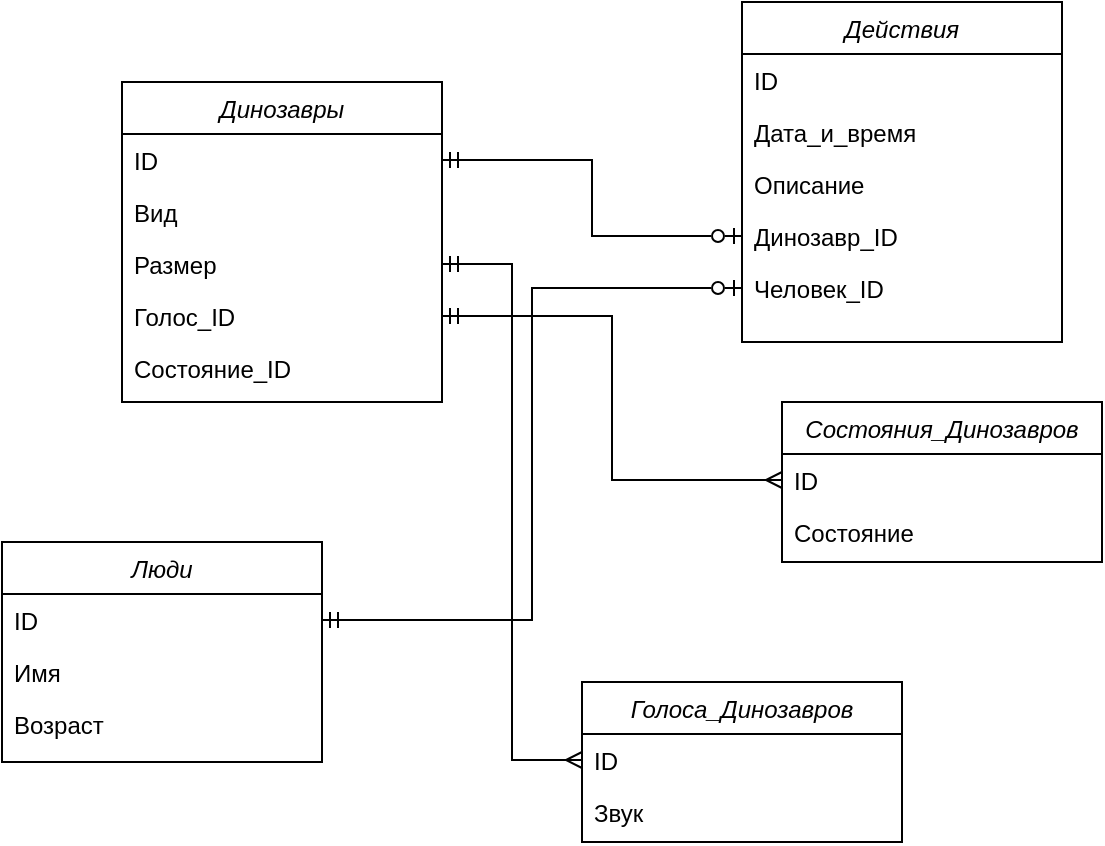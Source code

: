 <mxfile version="24.0.8" type="device">
  <diagram id="C5RBs43oDa-KdzZeNtuy" name="Page-1">
    <mxGraphModel dx="2053" dy="549" grid="1" gridSize="10" guides="1" tooltips="1" connect="1" arrows="1" fold="1" page="1" pageScale="1" pageWidth="827" pageHeight="1169" math="0" shadow="0">
      <root>
        <mxCell id="WIyWlLk6GJQsqaUBKTNV-0" />
        <mxCell id="WIyWlLk6GJQsqaUBKTNV-1" parent="WIyWlLk6GJQsqaUBKTNV-0" />
        <mxCell id="zkfFHV4jXpPFQw0GAbJ--0" value="Динозавры" style="swimlane;fontStyle=2;align=center;verticalAlign=top;childLayout=stackLayout;horizontal=1;startSize=26;horizontalStack=0;resizeParent=1;resizeLast=0;collapsible=1;marginBottom=0;rounded=0;shadow=0;strokeWidth=1;" parent="WIyWlLk6GJQsqaUBKTNV-1" vertex="1">
          <mxGeometry x="30" y="110" width="160" height="160" as="geometry">
            <mxRectangle x="230" y="140" width="160" height="26" as="alternateBounds" />
          </mxGeometry>
        </mxCell>
        <mxCell id="zkfFHV4jXpPFQw0GAbJ--1" value="ID" style="text;align=left;verticalAlign=top;spacingLeft=4;spacingRight=4;overflow=hidden;rotatable=0;points=[[0,0.5],[1,0.5]];portConstraint=eastwest;" parent="zkfFHV4jXpPFQw0GAbJ--0" vertex="1">
          <mxGeometry y="26" width="160" height="26" as="geometry" />
        </mxCell>
        <mxCell id="zkfFHV4jXpPFQw0GAbJ--2" value="Вид" style="text;align=left;verticalAlign=top;spacingLeft=4;spacingRight=4;overflow=hidden;rotatable=0;points=[[0,0.5],[1,0.5]];portConstraint=eastwest;rounded=0;shadow=0;html=0;" parent="zkfFHV4jXpPFQw0GAbJ--0" vertex="1">
          <mxGeometry y="52" width="160" height="26" as="geometry" />
        </mxCell>
        <mxCell id="zkfFHV4jXpPFQw0GAbJ--3" value="Размер" style="text;align=left;verticalAlign=top;spacingLeft=4;spacingRight=4;overflow=hidden;rotatable=0;points=[[0,0.5],[1,0.5]];portConstraint=eastwest;rounded=0;shadow=0;html=0;" parent="zkfFHV4jXpPFQw0GAbJ--0" vertex="1">
          <mxGeometry y="78" width="160" height="26" as="geometry" />
        </mxCell>
        <mxCell id="K2OaGvKO660Pv3aVyZiL-1" value="Голос_ID " style="text;align=left;verticalAlign=top;spacingLeft=4;spacingRight=4;overflow=hidden;rotatable=0;points=[[0,0.5],[1,0.5]];portConstraint=eastwest;rounded=0;shadow=0;html=0;" parent="zkfFHV4jXpPFQw0GAbJ--0" vertex="1">
          <mxGeometry y="104" width="160" height="26" as="geometry" />
        </mxCell>
        <mxCell id="yqWswYjxeLNXC9YtY888-0" value="Состояние_ID " style="text;align=left;verticalAlign=top;spacingLeft=4;spacingRight=4;overflow=hidden;rotatable=0;points=[[0,0.5],[1,0.5]];portConstraint=eastwest;rounded=0;shadow=0;html=0;" vertex="1" parent="zkfFHV4jXpPFQw0GAbJ--0">
          <mxGeometry y="130" width="160" height="26" as="geometry" />
        </mxCell>
        <mxCell id="K2OaGvKO660Pv3aVyZiL-2" value="Голоса_Динозавров" style="swimlane;fontStyle=2;align=center;verticalAlign=top;childLayout=stackLayout;horizontal=1;startSize=26;horizontalStack=0;resizeParent=1;resizeLast=0;collapsible=1;marginBottom=0;rounded=0;shadow=0;strokeWidth=1;" parent="WIyWlLk6GJQsqaUBKTNV-1" vertex="1">
          <mxGeometry x="260" y="410" width="160" height="80" as="geometry">
            <mxRectangle x="230" y="140" width="160" height="26" as="alternateBounds" />
          </mxGeometry>
        </mxCell>
        <mxCell id="K2OaGvKO660Pv3aVyZiL-3" value="ID" style="text;align=left;verticalAlign=top;spacingLeft=4;spacingRight=4;overflow=hidden;rotatable=0;points=[[0,0.5],[1,0.5]];portConstraint=eastwest;" parent="K2OaGvKO660Pv3aVyZiL-2" vertex="1">
          <mxGeometry y="26" width="160" height="26" as="geometry" />
        </mxCell>
        <mxCell id="K2OaGvKO660Pv3aVyZiL-4" value="Звук" style="text;align=left;verticalAlign=top;spacingLeft=4;spacingRight=4;overflow=hidden;rotatable=0;points=[[0,0.5],[1,0.5]];portConstraint=eastwest;rounded=0;shadow=0;html=0;" parent="K2OaGvKO660Pv3aVyZiL-2" vertex="1">
          <mxGeometry y="52" width="160" height="26" as="geometry" />
        </mxCell>
        <mxCell id="K2OaGvKO660Pv3aVyZiL-7" value="Состояния_Динозавров" style="swimlane;fontStyle=2;align=center;verticalAlign=top;childLayout=stackLayout;horizontal=1;startSize=26;horizontalStack=0;resizeParent=1;resizeLast=0;collapsible=1;marginBottom=0;rounded=0;shadow=0;strokeWidth=1;" parent="WIyWlLk6GJQsqaUBKTNV-1" vertex="1">
          <mxGeometry x="360" y="270" width="160" height="80" as="geometry">
            <mxRectangle x="230" y="140" width="160" height="26" as="alternateBounds" />
          </mxGeometry>
        </mxCell>
        <mxCell id="K2OaGvKO660Pv3aVyZiL-8" value="ID" style="text;align=left;verticalAlign=top;spacingLeft=4;spacingRight=4;overflow=hidden;rotatable=0;points=[[0,0.5],[1,0.5]];portConstraint=eastwest;" parent="K2OaGvKO660Pv3aVyZiL-7" vertex="1">
          <mxGeometry y="26" width="160" height="26" as="geometry" />
        </mxCell>
        <mxCell id="K2OaGvKO660Pv3aVyZiL-10" value="Состояние" style="text;align=left;verticalAlign=top;spacingLeft=4;spacingRight=4;overflow=hidden;rotatable=0;points=[[0,0.5],[1,0.5]];portConstraint=eastwest;rounded=0;shadow=0;html=0;" parent="K2OaGvKO660Pv3aVyZiL-7" vertex="1">
          <mxGeometry y="52" width="160" height="26" as="geometry" />
        </mxCell>
        <mxCell id="K2OaGvKO660Pv3aVyZiL-12" value="Люди" style="swimlane;fontStyle=2;align=center;verticalAlign=top;childLayout=stackLayout;horizontal=1;startSize=26;horizontalStack=0;resizeParent=1;resizeLast=0;collapsible=1;marginBottom=0;rounded=0;shadow=0;strokeWidth=1;" parent="WIyWlLk6GJQsqaUBKTNV-1" vertex="1">
          <mxGeometry x="-30" y="340" width="160" height="110" as="geometry">
            <mxRectangle x="230" y="140" width="160" height="26" as="alternateBounds" />
          </mxGeometry>
        </mxCell>
        <mxCell id="K2OaGvKO660Pv3aVyZiL-13" value="ID" style="text;align=left;verticalAlign=top;spacingLeft=4;spacingRight=4;overflow=hidden;rotatable=0;points=[[0,0.5],[1,0.5]];portConstraint=eastwest;" parent="K2OaGvKO660Pv3aVyZiL-12" vertex="1">
          <mxGeometry y="26" width="160" height="26" as="geometry" />
        </mxCell>
        <mxCell id="K2OaGvKO660Pv3aVyZiL-14" value="Имя" style="text;align=left;verticalAlign=top;spacingLeft=4;spacingRight=4;overflow=hidden;rotatable=0;points=[[0,0.5],[1,0.5]];portConstraint=eastwest;rounded=0;shadow=0;html=0;" parent="K2OaGvKO660Pv3aVyZiL-12" vertex="1">
          <mxGeometry y="52" width="160" height="26" as="geometry" />
        </mxCell>
        <mxCell id="K2OaGvKO660Pv3aVyZiL-15" value="Возраст" style="text;align=left;verticalAlign=top;spacingLeft=4;spacingRight=4;overflow=hidden;rotatable=0;points=[[0,0.5],[1,0.5]];portConstraint=eastwest;rounded=0;shadow=0;html=0;" parent="K2OaGvKO660Pv3aVyZiL-12" vertex="1">
          <mxGeometry y="78" width="160" height="26" as="geometry" />
        </mxCell>
        <mxCell id="K2OaGvKO660Pv3aVyZiL-17" value="Действия" style="swimlane;fontStyle=2;align=center;verticalAlign=top;childLayout=stackLayout;horizontal=1;startSize=26;horizontalStack=0;resizeParent=1;resizeLast=0;collapsible=1;marginBottom=0;rounded=0;shadow=0;strokeWidth=1;" parent="WIyWlLk6GJQsqaUBKTNV-1" vertex="1">
          <mxGeometry x="340" y="70" width="160" height="170" as="geometry">
            <mxRectangle x="230" y="140" width="160" height="26" as="alternateBounds" />
          </mxGeometry>
        </mxCell>
        <mxCell id="K2OaGvKO660Pv3aVyZiL-18" value="ID" style="text;align=left;verticalAlign=top;spacingLeft=4;spacingRight=4;overflow=hidden;rotatable=0;points=[[0,0.5],[1,0.5]];portConstraint=eastwest;" parent="K2OaGvKO660Pv3aVyZiL-17" vertex="1">
          <mxGeometry y="26" width="160" height="26" as="geometry" />
        </mxCell>
        <mxCell id="K2OaGvKO660Pv3aVyZiL-19" value="Дата_и_время" style="text;align=left;verticalAlign=top;spacingLeft=4;spacingRight=4;overflow=hidden;rotatable=0;points=[[0,0.5],[1,0.5]];portConstraint=eastwest;rounded=0;shadow=0;html=0;" parent="K2OaGvKO660Pv3aVyZiL-17" vertex="1">
          <mxGeometry y="52" width="160" height="26" as="geometry" />
        </mxCell>
        <mxCell id="K2OaGvKO660Pv3aVyZiL-20" value="Описание" style="text;align=left;verticalAlign=top;spacingLeft=4;spacingRight=4;overflow=hidden;rotatable=0;points=[[0,0.5],[1,0.5]];portConstraint=eastwest;rounded=0;shadow=0;html=0;" parent="K2OaGvKO660Pv3aVyZiL-17" vertex="1">
          <mxGeometry y="78" width="160" height="26" as="geometry" />
        </mxCell>
        <mxCell id="K2OaGvKO660Pv3aVyZiL-21" value="Динозавр_ID" style="text;align=left;verticalAlign=top;spacingLeft=4;spacingRight=4;overflow=hidden;rotatable=0;points=[[0,0.5],[1,0.5]];portConstraint=eastwest;rounded=0;shadow=0;html=0;" parent="K2OaGvKO660Pv3aVyZiL-17" vertex="1">
          <mxGeometry y="104" width="160" height="26" as="geometry" />
        </mxCell>
        <mxCell id="K2OaGvKO660Pv3aVyZiL-26" value="Человек_ID" style="text;align=left;verticalAlign=top;spacingLeft=4;spacingRight=4;overflow=hidden;rotatable=0;points=[[0,0.5],[1,0.5]];portConstraint=eastwest;rounded=0;shadow=0;html=0;" parent="K2OaGvKO660Pv3aVyZiL-17" vertex="1">
          <mxGeometry y="130" width="160" height="26" as="geometry" />
        </mxCell>
        <mxCell id="K2OaGvKO660Pv3aVyZiL-27" style="edgeStyle=orthogonalEdgeStyle;rounded=0;orthogonalLoop=1;jettySize=auto;html=1;exitX=1;exitY=0.5;exitDx=0;exitDy=0;entryX=0;entryY=0.5;entryDx=0;entryDy=0;startArrow=ERmandOne;startFill=0;endArrow=ERzeroToOne;endFill=0;" parent="WIyWlLk6GJQsqaUBKTNV-1" source="K2OaGvKO660Pv3aVyZiL-13" target="K2OaGvKO660Pv3aVyZiL-26" edge="1">
          <mxGeometry relative="1" as="geometry" />
        </mxCell>
        <mxCell id="K2OaGvKO660Pv3aVyZiL-28" style="edgeStyle=orthogonalEdgeStyle;rounded=0;orthogonalLoop=1;jettySize=auto;html=1;exitX=1;exitY=0.5;exitDx=0;exitDy=0;entryX=0;entryY=0.5;entryDx=0;entryDy=0;startArrow=ERmandOne;startFill=0;endArrow=ERzeroToOne;endFill=0;" parent="WIyWlLk6GJQsqaUBKTNV-1" source="zkfFHV4jXpPFQw0GAbJ--1" target="K2OaGvKO660Pv3aVyZiL-21" edge="1">
          <mxGeometry relative="1" as="geometry" />
        </mxCell>
        <mxCell id="K2OaGvKO660Pv3aVyZiL-32" style="edgeStyle=orthogonalEdgeStyle;rounded=0;orthogonalLoop=1;jettySize=auto;html=1;exitX=1;exitY=0.5;exitDx=0;exitDy=0;startArrow=ERmandOne;startFill=0;endArrow=ERmany;endFill=0;" parent="WIyWlLk6GJQsqaUBKTNV-1" source="K2OaGvKO660Pv3aVyZiL-1" target="K2OaGvKO660Pv3aVyZiL-8" edge="1">
          <mxGeometry relative="1" as="geometry" />
        </mxCell>
        <mxCell id="K2OaGvKO660Pv3aVyZiL-33" style="edgeStyle=orthogonalEdgeStyle;rounded=0;orthogonalLoop=1;jettySize=auto;html=1;exitX=1;exitY=0.5;exitDx=0;exitDy=0;entryX=0;entryY=0.5;entryDx=0;entryDy=0;startArrow=ERmandOne;startFill=0;endArrow=ERmany;endFill=0;" parent="WIyWlLk6GJQsqaUBKTNV-1" source="zkfFHV4jXpPFQw0GAbJ--3" target="K2OaGvKO660Pv3aVyZiL-3" edge="1">
          <mxGeometry relative="1" as="geometry" />
        </mxCell>
      </root>
    </mxGraphModel>
  </diagram>
</mxfile>
